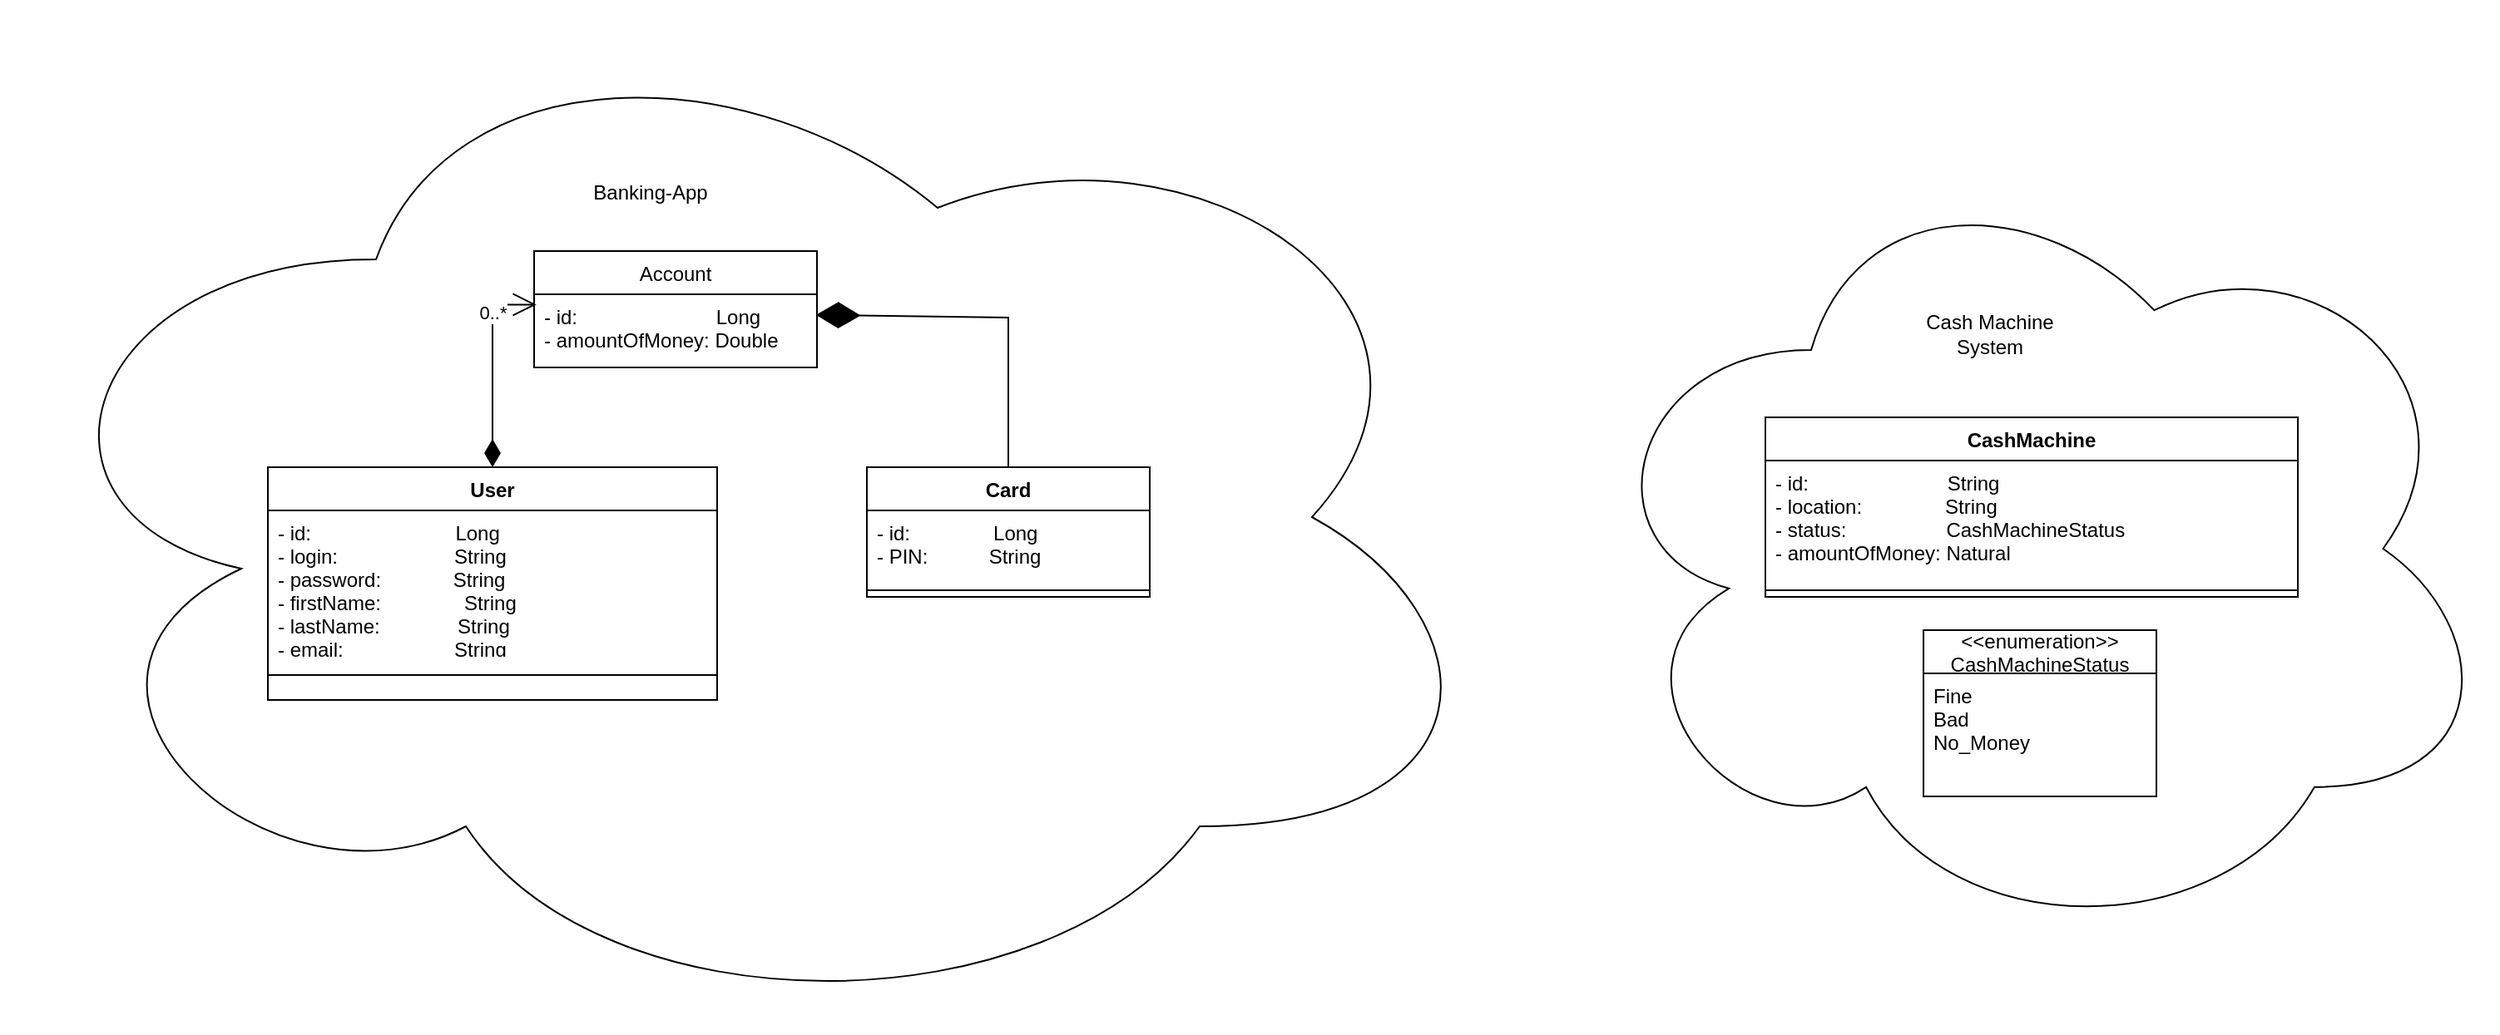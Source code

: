 <mxfile version="20.6.0" type="device"><diagram id="N_JSzbsqDlWONEAcsUn7" name="Page-1"><mxGraphModel dx="886" dy="477" grid="1" gridSize="10" guides="1" tooltips="1" connect="1" arrows="1" fold="1" page="1" pageScale="1" pageWidth="850" pageHeight="1100" math="0" shadow="0"><root><mxCell id="0"/><mxCell id="1" parent="0"/><mxCell id="tdOuwj9vurERw3tTX1oL-8" value="" style="ellipse;shape=cloud;whiteSpace=wrap;html=1;" parent="1" vertex="1"><mxGeometry x="1070" y="100" width="550" height="478" as="geometry"/></mxCell><mxCell id="tdOuwj9vurERw3tTX1oL-6" value="" style="ellipse;shape=cloud;whiteSpace=wrap;html=1;" parent="1" vertex="1"><mxGeometry x="120" y="10" width="900" height="620" as="geometry"/></mxCell><mxCell id="3YPB2ahdYbDr4Qa8wXvw-1" value="User" style="swimlane;fontStyle=1;align=center;verticalAlign=top;childLayout=stackLayout;horizontal=1;startSize=26;horizontalStack=0;resizeParent=1;resizeParentMax=0;resizeLast=0;collapsible=1;marginBottom=0;" parent="1" vertex="1"><mxGeometry x="280" y="290" width="270" height="140" as="geometry"/></mxCell><mxCell id="3YPB2ahdYbDr4Qa8wXvw-2" value="- id:                          Long&#10;- login:                     String&#10;- password:             String&#10;- firstName:               String&#10;- lastName:              String&#10;- email:                    String" style="text;strokeColor=none;fillColor=none;align=left;verticalAlign=top;spacingLeft=4;spacingRight=4;overflow=hidden;rotatable=0;points=[[0,0.5],[1,0.5]];portConstraint=eastwest;" parent="3YPB2ahdYbDr4Qa8wXvw-1" vertex="1"><mxGeometry y="26" width="270" height="84" as="geometry"/></mxCell><mxCell id="3YPB2ahdYbDr4Qa8wXvw-3" value="" style="line;strokeWidth=1;fillColor=none;align=left;verticalAlign=middle;spacingTop=-1;spacingLeft=3;spacingRight=3;rotatable=0;labelPosition=right;points=[];portConstraint=eastwest;strokeColor=inherit;" parent="3YPB2ahdYbDr4Qa8wXvw-1" vertex="1"><mxGeometry y="110" width="270" height="30" as="geometry"/></mxCell><mxCell id="tdOuwj9vurERw3tTX1oL-1" value="Card" style="swimlane;fontStyle=1;align=center;verticalAlign=top;childLayout=stackLayout;horizontal=1;startSize=26;horizontalStack=0;resizeParent=1;resizeParentMax=0;resizeLast=0;collapsible=1;marginBottom=0;" parent="1" vertex="1"><mxGeometry x="640" y="290" width="170" height="78" as="geometry"/></mxCell><mxCell id="tdOuwj9vurERw3tTX1oL-2" value="- id:               Long&#10;- PIN:           String&#10;" style="text;strokeColor=none;fillColor=none;align=left;verticalAlign=top;spacingLeft=4;spacingRight=4;overflow=hidden;rotatable=0;points=[[0,0.5],[1,0.5]];portConstraint=eastwest;" parent="tdOuwj9vurERw3tTX1oL-1" vertex="1"><mxGeometry y="26" width="170" height="44" as="geometry"/></mxCell><mxCell id="tdOuwj9vurERw3tTX1oL-3" value="" style="line;strokeWidth=1;fillColor=none;align=left;verticalAlign=middle;spacingTop=-1;spacingLeft=3;spacingRight=3;rotatable=0;labelPosition=right;points=[];portConstraint=eastwest;strokeColor=inherit;" parent="tdOuwj9vurERw3tTX1oL-1" vertex="1"><mxGeometry y="70" width="170" height="8" as="geometry"/></mxCell><mxCell id="tdOuwj9vurERw3tTX1oL-7" value="Banking-App" style="text;html=1;strokeColor=none;fillColor=none;align=center;verticalAlign=middle;whiteSpace=wrap;rounded=0;" parent="1" vertex="1"><mxGeometry x="470" y="110" width="80" height="30" as="geometry"/></mxCell><mxCell id="tdOuwj9vurERw3tTX1oL-9" value="CashMachine" style="swimlane;fontStyle=1;align=center;verticalAlign=top;childLayout=stackLayout;horizontal=1;startSize=26;horizontalStack=0;resizeParent=1;resizeParentMax=0;resizeLast=0;collapsible=1;marginBottom=0;" parent="1" vertex="1"><mxGeometry x="1180" y="260" width="320" height="108" as="geometry"/></mxCell><mxCell id="tdOuwj9vurERw3tTX1oL-10" value="- id:                         String&#10;- location:               String&#10;- status:                  CashMachineStatus&#10;- amountOfMoney: Natural&#10;" style="text;strokeColor=none;fillColor=none;align=left;verticalAlign=top;spacingLeft=4;spacingRight=4;overflow=hidden;rotatable=0;points=[[0,0.5],[1,0.5]];portConstraint=eastwest;" parent="tdOuwj9vurERw3tTX1oL-9" vertex="1"><mxGeometry y="26" width="320" height="74" as="geometry"/></mxCell><mxCell id="tdOuwj9vurERw3tTX1oL-11" value="" style="line;strokeWidth=1;fillColor=none;align=left;verticalAlign=middle;spacingTop=-1;spacingLeft=3;spacingRight=3;rotatable=0;labelPosition=right;points=[];portConstraint=eastwest;strokeColor=inherit;" parent="tdOuwj9vurERw3tTX1oL-9" vertex="1"><mxGeometry y="100" width="320" height="8" as="geometry"/></mxCell><mxCell id="tdOuwj9vurERw3tTX1oL-13" value="&lt;&lt;enumeration&gt;&gt;&#10;CashMachineStatus" style="swimlane;fontStyle=0;childLayout=stackLayout;horizontal=1;startSize=26;fillColor=none;horizontalStack=0;resizeParent=1;resizeParentMax=0;resizeLast=0;collapsible=1;marginBottom=0;" parent="1" vertex="1"><mxGeometry x="1275" y="388.0" width="140" height="100" as="geometry"/></mxCell><mxCell id="tdOuwj9vurERw3tTX1oL-14" value="Fine&#10;Bad&#10;No_Money" style="text;strokeColor=none;fillColor=none;align=left;verticalAlign=top;spacingLeft=4;spacingRight=4;overflow=hidden;rotatable=0;points=[[0,0.5],[1,0.5]];portConstraint=eastwest;" parent="tdOuwj9vurERw3tTX1oL-13" vertex="1"><mxGeometry y="26" width="140" height="74" as="geometry"/></mxCell><mxCell id="tdOuwj9vurERw3tTX1oL-15" value="Cash Machine System" style="text;html=1;strokeColor=none;fillColor=none;align=center;verticalAlign=middle;whiteSpace=wrap;rounded=0;" parent="1" vertex="1"><mxGeometry x="1265" y="180" width="100" height="60" as="geometry"/></mxCell><mxCell id="RWu5ctrMnKtoePI4CbYT-1" value="Account" style="swimlane;fontStyle=0;childLayout=stackLayout;horizontal=1;startSize=26;fillColor=none;horizontalStack=0;resizeParent=1;resizeParentMax=0;resizeLast=0;collapsible=1;marginBottom=0;" parent="1" vertex="1"><mxGeometry x="440" y="160" width="170" height="70" as="geometry"/></mxCell><mxCell id="RWu5ctrMnKtoePI4CbYT-2" value="- id:                         Long&#10;- amountOfMoney: Double" style="text;strokeColor=none;fillColor=none;align=left;verticalAlign=top;spacingLeft=4;spacingRight=4;overflow=hidden;rotatable=0;points=[[0,0.5],[1,0.5]];portConstraint=eastwest;" parent="RWu5ctrMnKtoePI4CbYT-1" vertex="1"><mxGeometry y="26" width="170" height="44" as="geometry"/></mxCell><mxCell id="RWu5ctrMnKtoePI4CbYT-7" value="" style="endArrow=open;html=1;endSize=12;startArrow=diamondThin;startSize=14;startFill=1;edgeStyle=orthogonalEdgeStyle;align=left;verticalAlign=bottom;rounded=0;entryX=0.008;entryY=0.141;entryDx=0;entryDy=0;entryPerimeter=0;" parent="1" source="3YPB2ahdYbDr4Qa8wXvw-1" target="RWu5ctrMnKtoePI4CbYT-2" edge="1"><mxGeometry x="-1" y="3" relative="1" as="geometry"><mxPoint x="590" y="350" as="sourcePoint"/><mxPoint x="640" y="328" as="targetPoint"/></mxGeometry></mxCell><mxCell id="ZqulfmgZbp5v2zXkiboY-1" value="0..*" style="edgeLabel;html=1;align=center;verticalAlign=middle;resizable=0;points=[];" vertex="1" connectable="0" parent="RWu5ctrMnKtoePI4CbYT-7"><mxGeometry x="0.503" relative="1" as="geometry"><mxPoint as="offset"/></mxGeometry></mxCell><mxCell id="ZqulfmgZbp5v2zXkiboY-2" value="" style="endArrow=diamondThin;endFill=1;endSize=24;html=1;rounded=0;entryX=0.996;entryY=0.282;entryDx=0;entryDy=0;entryPerimeter=0;" edge="1" parent="1" source="tdOuwj9vurERw3tTX1oL-1" target="RWu5ctrMnKtoePI4CbYT-2"><mxGeometry width="160" relative="1" as="geometry"><mxPoint x="420" y="320" as="sourcePoint"/><mxPoint x="580" y="320" as="targetPoint"/><Array as="points"><mxPoint x="725" y="200"/></Array></mxGeometry></mxCell></root></mxGraphModel></diagram></mxfile>